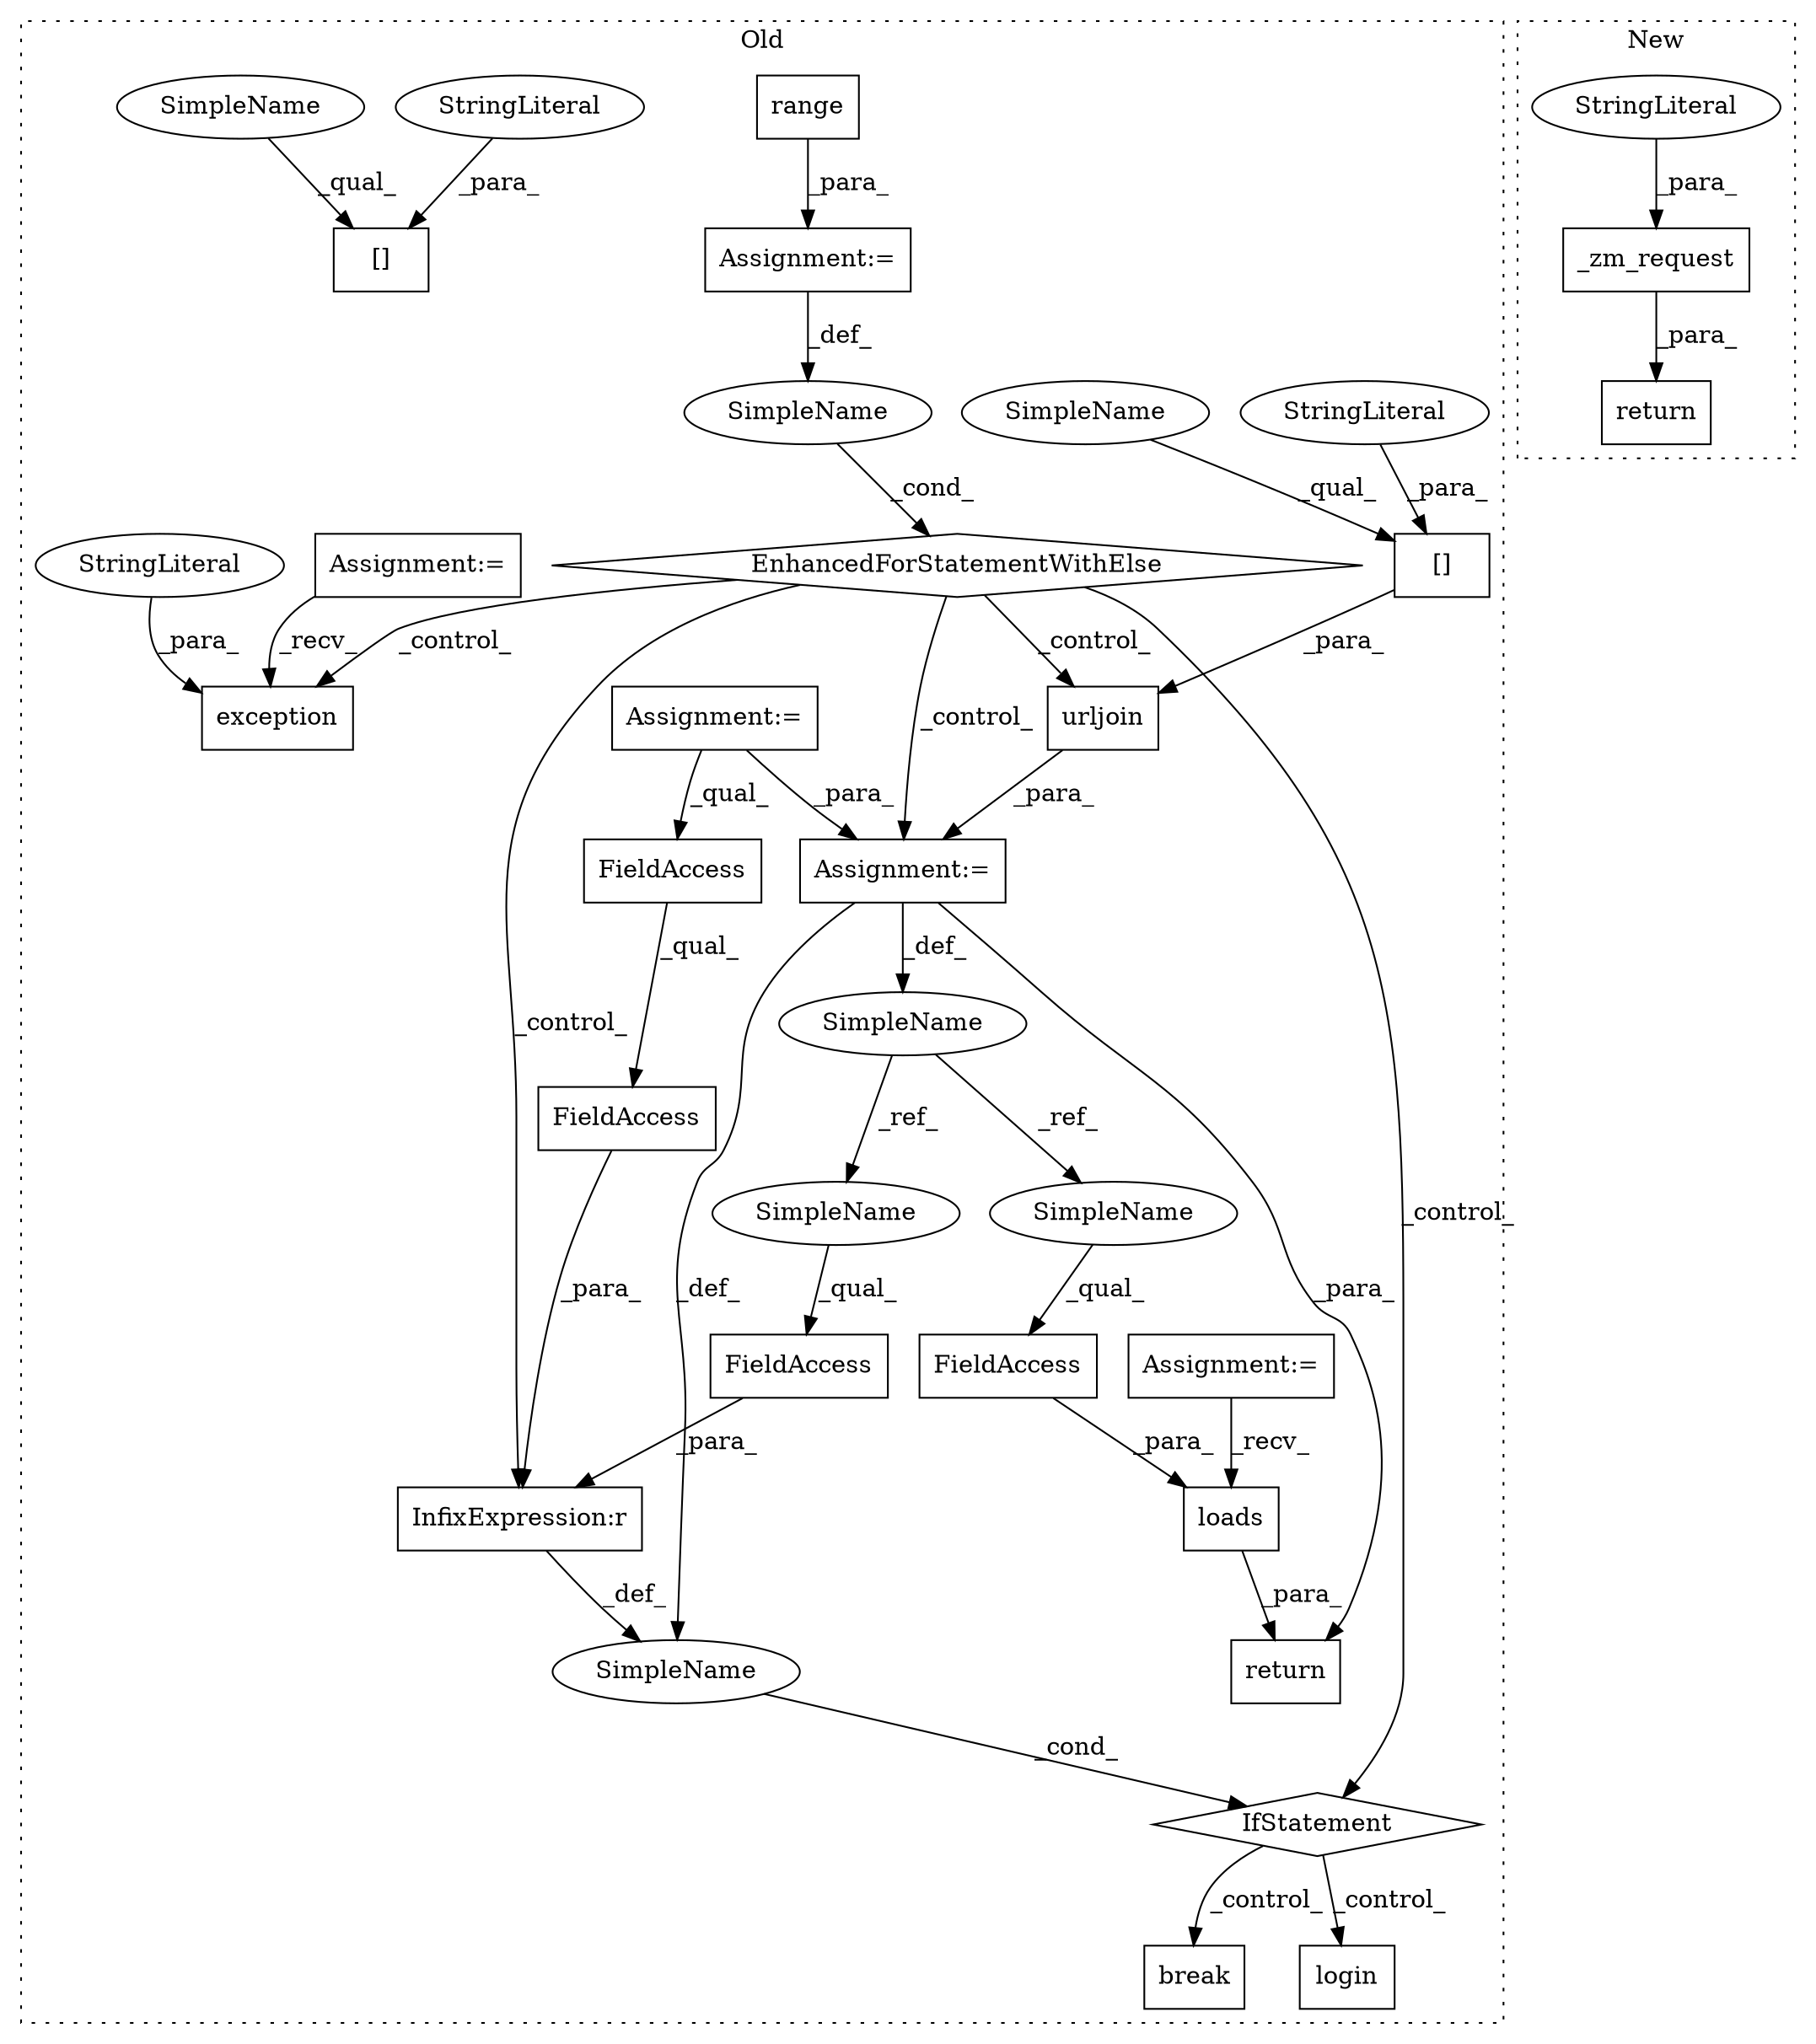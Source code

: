 digraph G {
subgraph cluster0 {
1 [label="[]" a="2" s="2711,2719" l="3,1" shape="box"];
3 [label="[]" a="2" s="2730,2742" l="3,1" shape="box"];
4 [label="urljoin" a="32" s="2703,2728" l="8,1" shape="box"];
5 [label="break" a="10" s="2853" l="6" shape="box"];
6 [label="loads" a="32" s="2977,2991" l="6,1" shape="box"];
7 [label="range" a="32" s="2656,2675" l="6,1" shape="box"];
8 [label="exception" a="32" s="2898,2952" l="10,1" shape="box"];
9 [label="SimpleName" a="42" s="2652" l="1" shape="ellipse"];
10 [label="InfixExpression:r" a="27" s="2787" l="4" shape="box"];
11 [label="SimpleName" a="42" s="" l="" shape="ellipse"];
12 [label="login" a="32" s="2820" l="7" shape="box"];
13 [label="EnhancedForStatementWithElse" a="115" s="2595,2676" l="53,206" shape="diamond"];
14 [label="FieldAccess" a="22" s="2983" l="8" shape="box"];
15 [label="SimpleName" a="42" s="2686" l="3" shape="ellipse"];
16 [label="FieldAccess" a="22" s="2772" l="15" shape="box"];
17 [label="FieldAccess" a="22" s="2791" l="17" shape="box"];
18 [label="FieldAccess" a="22" s="2791" l="14" shape="box"];
19 [label="IfStatement" a="25" s="2768,2808" l="4,2" shape="diamond"];
20 [label="StringLiteral" a="45" s="2733" l="9" shape="ellipse"];
21 [label="Assignment:=" a="7" s="2547" l="8" shape="box"];
22 [label="Assignment:=" a="7" s="2595,2676" l="53,206" shape="box"];
23 [label="StringLiteral" a="45" s="2908" l="44" shape="ellipse"];
24 [label="Assignment:=" a="7" s="2530" l="4" shape="box"];
25 [label="Assignment:=" a="7" s="2510" l="7" shape="box"];
26 [label="Assignment:=" a="7" s="2689" l="1" shape="box"];
27 [label="StringLiteral" a="45" s="2714" l="5" shape="ellipse"];
29 [label="return" a="41" s="2965" l="7" shape="box"];
31 [label="SimpleName" a="42" s="2983" l="3" shape="ellipse"];
32 [label="SimpleName" a="42" s="2772" l="3" shape="ellipse"];
33 [label="SimpleName" a="42" s="2730" l="2" shape="ellipse"];
34 [label="SimpleName" a="42" s="2711" l="2" shape="ellipse"];
label = "Old";
style="dotted";
}
subgraph cluster1 {
2 [label="_zm_request" a="32" s="3148,3173" l="12,1" shape="box"];
28 [label="StringLiteral" a="45" s="3160" l="5" shape="ellipse"];
30 [label="return" a="41" s="3141" l="7" shape="box"];
label = "New";
style="dotted";
}
1 -> 4 [label="_para_"];
2 -> 30 [label="_para_"];
4 -> 26 [label="_para_"];
6 -> 29 [label="_para_"];
7 -> 22 [label="_para_"];
9 -> 13 [label="_cond_"];
10 -> 11 [label="_def_"];
11 -> 19 [label="_cond_"];
13 -> 19 [label="_control_"];
13 -> 10 [label="_control_"];
13 -> 4 [label="_control_"];
13 -> 26 [label="_control_"];
13 -> 8 [label="_control_"];
14 -> 6 [label="_para_"];
15 -> 31 [label="_ref_"];
15 -> 32 [label="_ref_"];
16 -> 10 [label="_para_"];
17 -> 10 [label="_para_"];
18 -> 17 [label="_qual_"];
19 -> 5 [label="_control_"];
19 -> 12 [label="_control_"];
20 -> 3 [label="_para_"];
21 -> 26 [label="_para_"];
21 -> 18 [label="_qual_"];
22 -> 9 [label="_def_"];
23 -> 8 [label="_para_"];
24 -> 6 [label="_recv_"];
25 -> 8 [label="_recv_"];
26 -> 15 [label="_def_"];
26 -> 29 [label="_para_"];
26 -> 11 [label="_def_"];
27 -> 1 [label="_para_"];
28 -> 2 [label="_para_"];
31 -> 14 [label="_qual_"];
32 -> 16 [label="_qual_"];
33 -> 3 [label="_qual_"];
34 -> 1 [label="_qual_"];
}